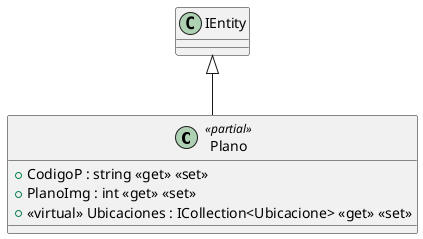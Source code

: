 @startuml
class Plano <<partial>> {
    + CodigoP : string <<get>> <<set>>
    + PlanoImg : int <<get>> <<set>>
    + <<virtual>> Ubicaciones : ICollection<Ubicacione> <<get>> <<set>>
}
IEntity <|-- Plano
@enduml

